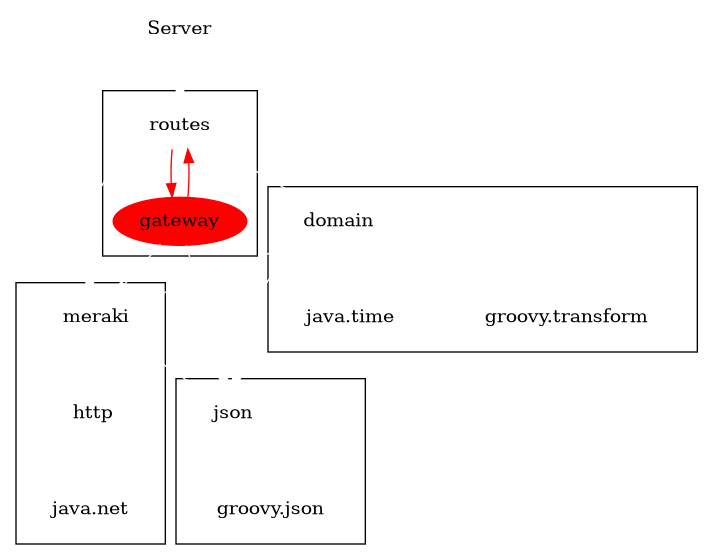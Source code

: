 @startuml
digraph G {
     
  bgcolor="transparent"
  node[style=filled color=white]
  edge[color=white]
     
     

Server -> routes

gateway -> json
gateway -> meraki

domain -> json
domain -> meraki
routes -> meraki
routes -> domain

subgraph cluster3 {
 json -> "groovy.json"
}

subgraph cluster1 {
 domain -> "java.time"
 domain -> "groovy.transform"
}

subgraph cluster2 {
routes  -> gateway -> routes [color=red]
gateway [color=red]
}

subgraph cluster0 {
 meraki -> json
 meraki -> http
 http   -> "java.net"
}

}

@enduml
